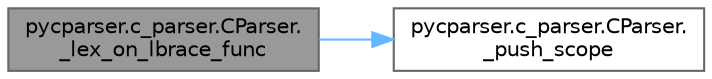 digraph "pycparser.c_parser.CParser._lex_on_lbrace_func"
{
 // LATEX_PDF_SIZE
  bgcolor="transparent";
  edge [fontname=Helvetica,fontsize=10,labelfontname=Helvetica,labelfontsize=10];
  node [fontname=Helvetica,fontsize=10,shape=box,height=0.2,width=0.4];
  rankdir="LR";
  Node1 [id="Node000001",label="pycparser.c_parser.CParser.\l_lex_on_lbrace_func",height=0.2,width=0.4,color="gray40", fillcolor="grey60", style="filled", fontcolor="black",tooltip=" "];
  Node1 -> Node2 [id="edge1_Node000001_Node000002",color="steelblue1",style="solid",tooltip=" "];
  Node2 [id="Node000002",label="pycparser.c_parser.CParser.\l_push_scope",height=0.2,width=0.4,color="grey40", fillcolor="white", style="filled",URL="$classpycparser_1_1c__parser_1_1_c_parser.html#a23b7f78a8bde77c61ab18959cb55b0e4",tooltip="– PRIVATE –######################"];
}
